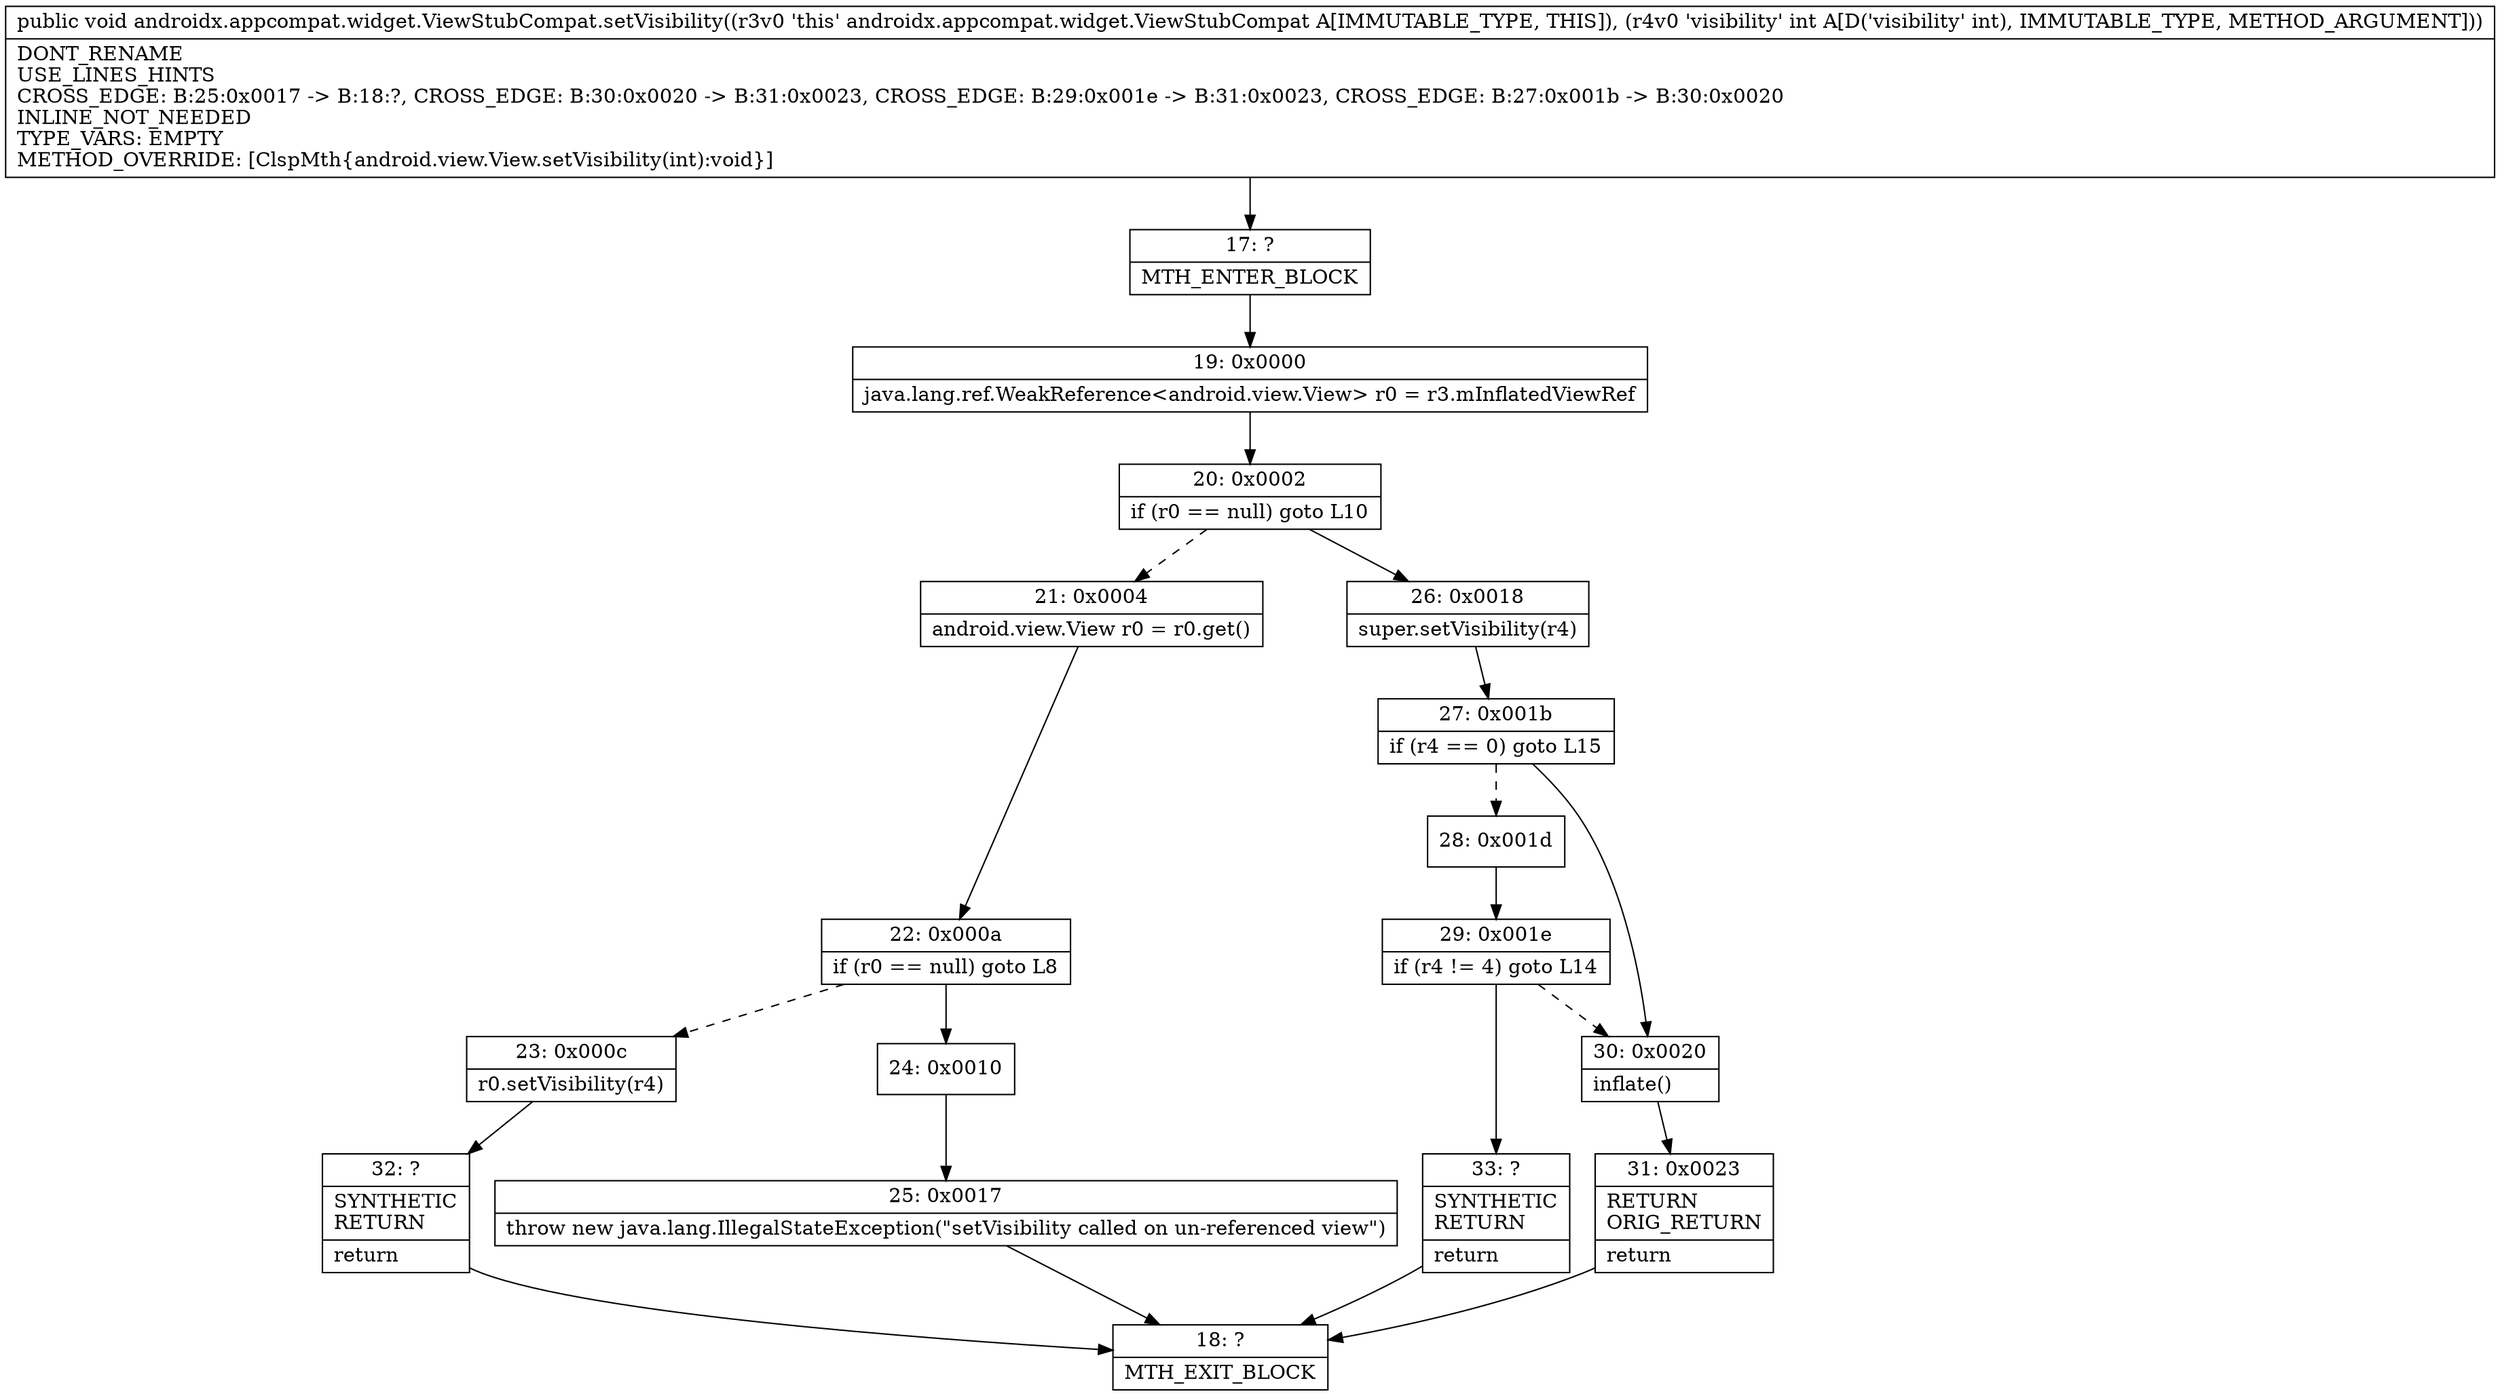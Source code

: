 digraph "CFG forandroidx.appcompat.widget.ViewStubCompat.setVisibility(I)V" {
Node_17 [shape=record,label="{17\:\ ?|MTH_ENTER_BLOCK\l}"];
Node_19 [shape=record,label="{19\:\ 0x0000|java.lang.ref.WeakReference\<android.view.View\> r0 = r3.mInflatedViewRef\l}"];
Node_20 [shape=record,label="{20\:\ 0x0002|if (r0 == null) goto L10\l}"];
Node_21 [shape=record,label="{21\:\ 0x0004|android.view.View r0 = r0.get()\l}"];
Node_22 [shape=record,label="{22\:\ 0x000a|if (r0 == null) goto L8\l}"];
Node_23 [shape=record,label="{23\:\ 0x000c|r0.setVisibility(r4)\l}"];
Node_32 [shape=record,label="{32\:\ ?|SYNTHETIC\lRETURN\l|return\l}"];
Node_18 [shape=record,label="{18\:\ ?|MTH_EXIT_BLOCK\l}"];
Node_24 [shape=record,label="{24\:\ 0x0010}"];
Node_25 [shape=record,label="{25\:\ 0x0017|throw new java.lang.IllegalStateException(\"setVisibility called on un\-referenced view\")\l}"];
Node_26 [shape=record,label="{26\:\ 0x0018|super.setVisibility(r4)\l}"];
Node_27 [shape=record,label="{27\:\ 0x001b|if (r4 == 0) goto L15\l}"];
Node_28 [shape=record,label="{28\:\ 0x001d}"];
Node_29 [shape=record,label="{29\:\ 0x001e|if (r4 != 4) goto L14\l}"];
Node_33 [shape=record,label="{33\:\ ?|SYNTHETIC\lRETURN\l|return\l}"];
Node_30 [shape=record,label="{30\:\ 0x0020|inflate()\l}"];
Node_31 [shape=record,label="{31\:\ 0x0023|RETURN\lORIG_RETURN\l|return\l}"];
MethodNode[shape=record,label="{public void androidx.appcompat.widget.ViewStubCompat.setVisibility((r3v0 'this' androidx.appcompat.widget.ViewStubCompat A[IMMUTABLE_TYPE, THIS]), (r4v0 'visibility' int A[D('visibility' int), IMMUTABLE_TYPE, METHOD_ARGUMENT]))  | DONT_RENAME\lUSE_LINES_HINTS\lCROSS_EDGE: B:25:0x0017 \-\> B:18:?, CROSS_EDGE: B:30:0x0020 \-\> B:31:0x0023, CROSS_EDGE: B:29:0x001e \-\> B:31:0x0023, CROSS_EDGE: B:27:0x001b \-\> B:30:0x0020\lINLINE_NOT_NEEDED\lTYPE_VARS: EMPTY\lMETHOD_OVERRIDE: [ClspMth\{android.view.View.setVisibility(int):void\}]\l}"];
MethodNode -> Node_17;Node_17 -> Node_19;
Node_19 -> Node_20;
Node_20 -> Node_21[style=dashed];
Node_20 -> Node_26;
Node_21 -> Node_22;
Node_22 -> Node_23[style=dashed];
Node_22 -> Node_24;
Node_23 -> Node_32;
Node_32 -> Node_18;
Node_24 -> Node_25;
Node_25 -> Node_18;
Node_26 -> Node_27;
Node_27 -> Node_28[style=dashed];
Node_27 -> Node_30;
Node_28 -> Node_29;
Node_29 -> Node_30[style=dashed];
Node_29 -> Node_33;
Node_33 -> Node_18;
Node_30 -> Node_31;
Node_31 -> Node_18;
}

